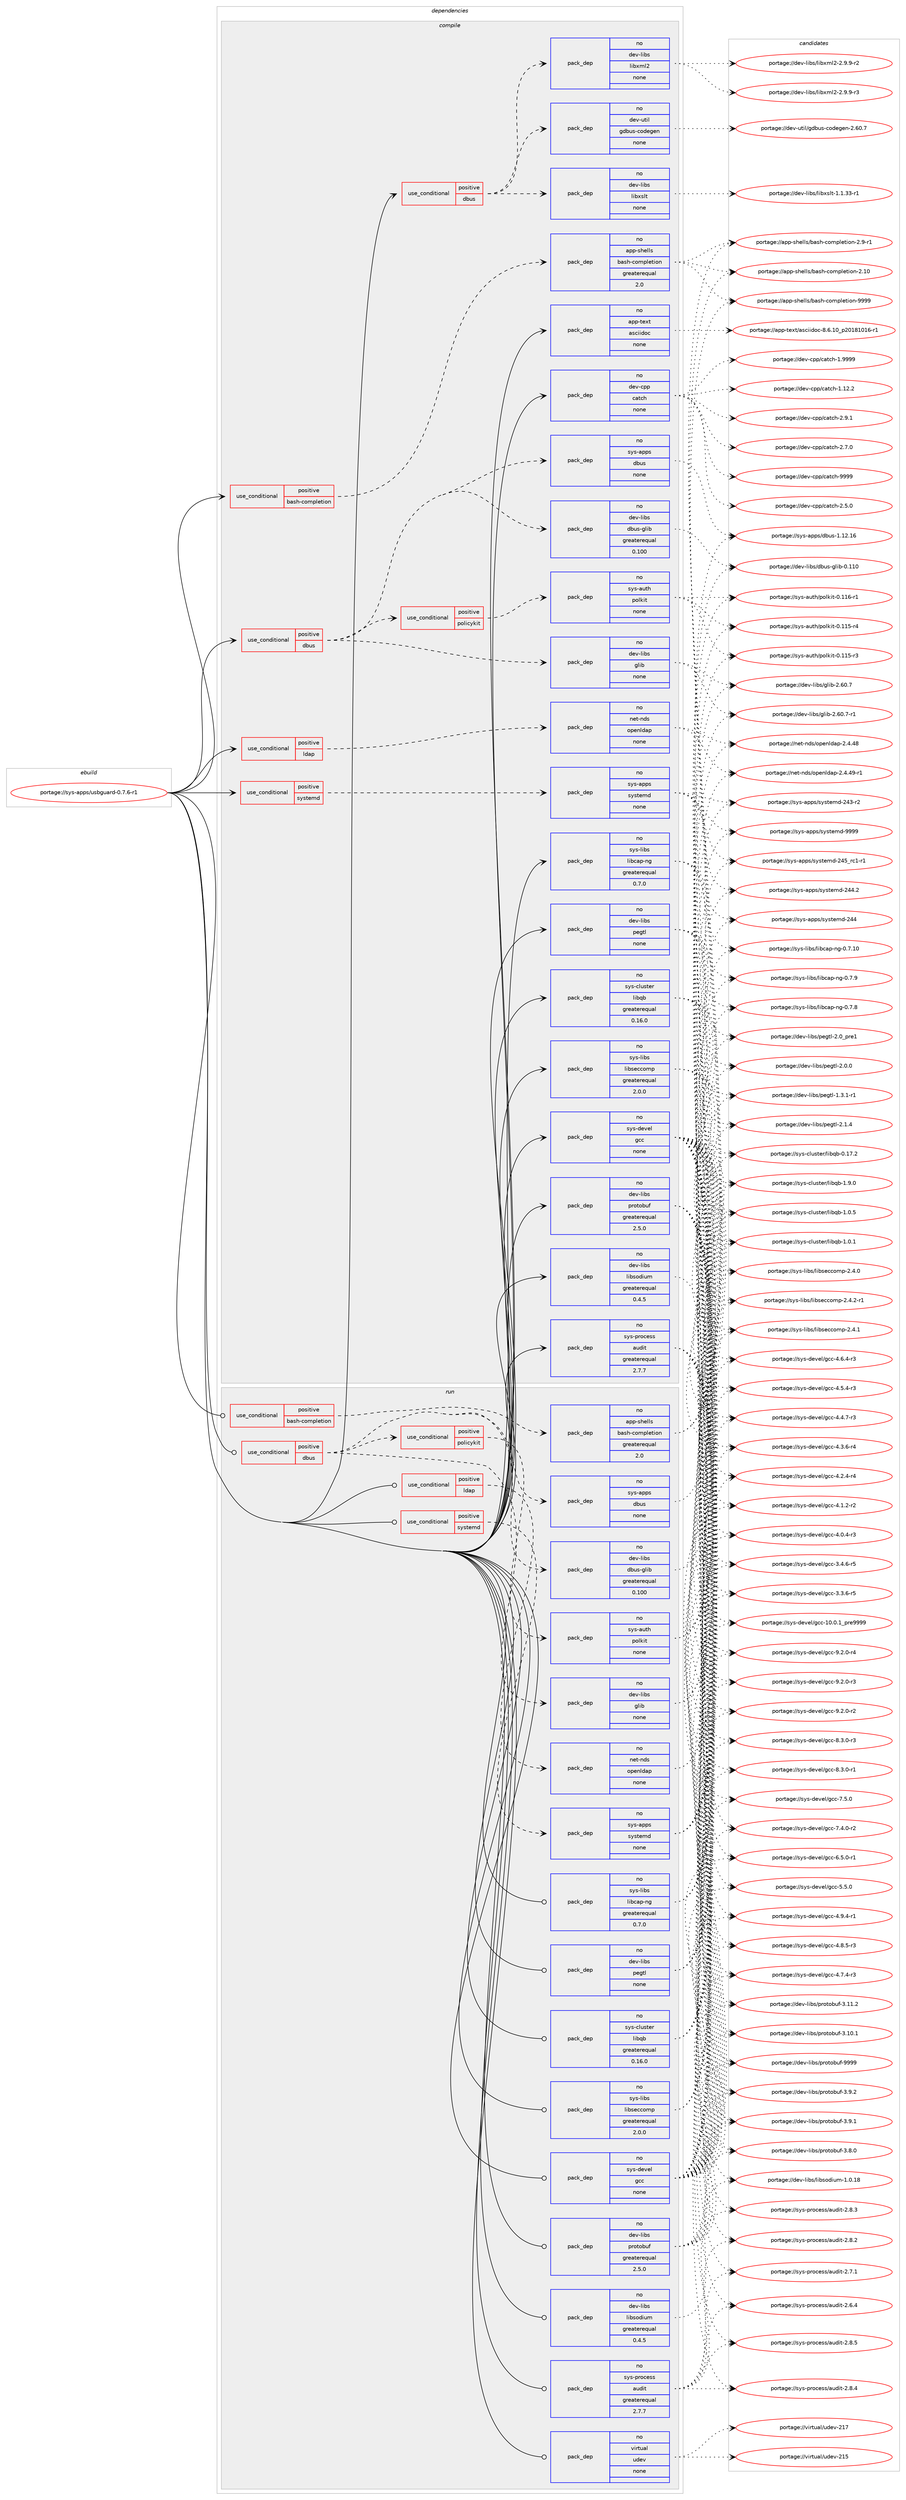 digraph prolog {

# *************
# Graph options
# *************

newrank=true;
concentrate=true;
compound=true;
graph [rankdir=LR,fontname=Helvetica,fontsize=10,ranksep=1.5];#, ranksep=2.5, nodesep=0.2];
edge  [arrowhead=vee];
node  [fontname=Helvetica,fontsize=10];

# **********
# The ebuild
# **********

subgraph cluster_leftcol {
color=gray;
rank=same;
label=<<i>ebuild</i>>;
id [label="portage://sys-apps/usbguard-0.7.6-r1", color=red, width=4, href="../sys-apps/usbguard-0.7.6-r1.svg"];
}

# ****************
# The dependencies
# ****************

subgraph cluster_midcol {
color=gray;
label=<<i>dependencies</i>>;
subgraph cluster_compile {
fillcolor="#eeeeee";
style=filled;
label=<<i>compile</i>>;
subgraph cond13036 {
dependency62553 [label=<<TABLE BORDER="0" CELLBORDER="1" CELLSPACING="0" CELLPADDING="4"><TR><TD ROWSPAN="3" CELLPADDING="10">use_conditional</TD></TR><TR><TD>positive</TD></TR><TR><TD>bash-completion</TD></TR></TABLE>>, shape=none, color=red];
subgraph pack48226 {
dependency62554 [label=<<TABLE BORDER="0" CELLBORDER="1" CELLSPACING="0" CELLPADDING="4" WIDTH="220"><TR><TD ROWSPAN="6" CELLPADDING="30">pack_dep</TD></TR><TR><TD WIDTH="110">no</TD></TR><TR><TD>app-shells</TD></TR><TR><TD>bash-completion</TD></TR><TR><TD>greaterequal</TD></TR><TR><TD>2.0</TD></TR></TABLE>>, shape=none, color=blue];
}
dependency62553:e -> dependency62554:w [weight=20,style="dashed",arrowhead="vee"];
}
id:e -> dependency62553:w [weight=20,style="solid",arrowhead="vee"];
subgraph cond13037 {
dependency62555 [label=<<TABLE BORDER="0" CELLBORDER="1" CELLSPACING="0" CELLPADDING="4"><TR><TD ROWSPAN="3" CELLPADDING="10">use_conditional</TD></TR><TR><TD>positive</TD></TR><TR><TD>dbus</TD></TR></TABLE>>, shape=none, color=red];
subgraph pack48227 {
dependency62556 [label=<<TABLE BORDER="0" CELLBORDER="1" CELLSPACING="0" CELLPADDING="4" WIDTH="220"><TR><TD ROWSPAN="6" CELLPADDING="30">pack_dep</TD></TR><TR><TD WIDTH="110">no</TD></TR><TR><TD>dev-libs</TD></TR><TR><TD>dbus-glib</TD></TR><TR><TD>greaterequal</TD></TR><TR><TD>0.100</TD></TR></TABLE>>, shape=none, color=blue];
}
dependency62555:e -> dependency62556:w [weight=20,style="dashed",arrowhead="vee"];
subgraph pack48228 {
dependency62557 [label=<<TABLE BORDER="0" CELLBORDER="1" CELLSPACING="0" CELLPADDING="4" WIDTH="220"><TR><TD ROWSPAN="6" CELLPADDING="30">pack_dep</TD></TR><TR><TD WIDTH="110">no</TD></TR><TR><TD>dev-libs</TD></TR><TR><TD>glib</TD></TR><TR><TD>none</TD></TR><TR><TD></TD></TR></TABLE>>, shape=none, color=blue];
}
dependency62555:e -> dependency62557:w [weight=20,style="dashed",arrowhead="vee"];
subgraph pack48229 {
dependency62558 [label=<<TABLE BORDER="0" CELLBORDER="1" CELLSPACING="0" CELLPADDING="4" WIDTH="220"><TR><TD ROWSPAN="6" CELLPADDING="30">pack_dep</TD></TR><TR><TD WIDTH="110">no</TD></TR><TR><TD>sys-apps</TD></TR><TR><TD>dbus</TD></TR><TR><TD>none</TD></TR><TR><TD></TD></TR></TABLE>>, shape=none, color=blue];
}
dependency62555:e -> dependency62558:w [weight=20,style="dashed",arrowhead="vee"];
subgraph cond13038 {
dependency62559 [label=<<TABLE BORDER="0" CELLBORDER="1" CELLSPACING="0" CELLPADDING="4"><TR><TD ROWSPAN="3" CELLPADDING="10">use_conditional</TD></TR><TR><TD>positive</TD></TR><TR><TD>policykit</TD></TR></TABLE>>, shape=none, color=red];
subgraph pack48230 {
dependency62560 [label=<<TABLE BORDER="0" CELLBORDER="1" CELLSPACING="0" CELLPADDING="4" WIDTH="220"><TR><TD ROWSPAN="6" CELLPADDING="30">pack_dep</TD></TR><TR><TD WIDTH="110">no</TD></TR><TR><TD>sys-auth</TD></TR><TR><TD>polkit</TD></TR><TR><TD>none</TD></TR><TR><TD></TD></TR></TABLE>>, shape=none, color=blue];
}
dependency62559:e -> dependency62560:w [weight=20,style="dashed",arrowhead="vee"];
}
dependency62555:e -> dependency62559:w [weight=20,style="dashed",arrowhead="vee"];
}
id:e -> dependency62555:w [weight=20,style="solid",arrowhead="vee"];
subgraph cond13039 {
dependency62561 [label=<<TABLE BORDER="0" CELLBORDER="1" CELLSPACING="0" CELLPADDING="4"><TR><TD ROWSPAN="3" CELLPADDING="10">use_conditional</TD></TR><TR><TD>positive</TD></TR><TR><TD>dbus</TD></TR></TABLE>>, shape=none, color=red];
subgraph pack48231 {
dependency62562 [label=<<TABLE BORDER="0" CELLBORDER="1" CELLSPACING="0" CELLPADDING="4" WIDTH="220"><TR><TD ROWSPAN="6" CELLPADDING="30">pack_dep</TD></TR><TR><TD WIDTH="110">no</TD></TR><TR><TD>dev-libs</TD></TR><TR><TD>libxml2</TD></TR><TR><TD>none</TD></TR><TR><TD></TD></TR></TABLE>>, shape=none, color=blue];
}
dependency62561:e -> dependency62562:w [weight=20,style="dashed",arrowhead="vee"];
subgraph pack48232 {
dependency62563 [label=<<TABLE BORDER="0" CELLBORDER="1" CELLSPACING="0" CELLPADDING="4" WIDTH="220"><TR><TD ROWSPAN="6" CELLPADDING="30">pack_dep</TD></TR><TR><TD WIDTH="110">no</TD></TR><TR><TD>dev-libs</TD></TR><TR><TD>libxslt</TD></TR><TR><TD>none</TD></TR><TR><TD></TD></TR></TABLE>>, shape=none, color=blue];
}
dependency62561:e -> dependency62563:w [weight=20,style="dashed",arrowhead="vee"];
subgraph pack48233 {
dependency62564 [label=<<TABLE BORDER="0" CELLBORDER="1" CELLSPACING="0" CELLPADDING="4" WIDTH="220"><TR><TD ROWSPAN="6" CELLPADDING="30">pack_dep</TD></TR><TR><TD WIDTH="110">no</TD></TR><TR><TD>dev-util</TD></TR><TR><TD>gdbus-codegen</TD></TR><TR><TD>none</TD></TR><TR><TD></TD></TR></TABLE>>, shape=none, color=blue];
}
dependency62561:e -> dependency62564:w [weight=20,style="dashed",arrowhead="vee"];
}
id:e -> dependency62561:w [weight=20,style="solid",arrowhead="vee"];
subgraph cond13040 {
dependency62565 [label=<<TABLE BORDER="0" CELLBORDER="1" CELLSPACING="0" CELLPADDING="4"><TR><TD ROWSPAN="3" CELLPADDING="10">use_conditional</TD></TR><TR><TD>positive</TD></TR><TR><TD>ldap</TD></TR></TABLE>>, shape=none, color=red];
subgraph pack48234 {
dependency62566 [label=<<TABLE BORDER="0" CELLBORDER="1" CELLSPACING="0" CELLPADDING="4" WIDTH="220"><TR><TD ROWSPAN="6" CELLPADDING="30">pack_dep</TD></TR><TR><TD WIDTH="110">no</TD></TR><TR><TD>net-nds</TD></TR><TR><TD>openldap</TD></TR><TR><TD>none</TD></TR><TR><TD></TD></TR></TABLE>>, shape=none, color=blue];
}
dependency62565:e -> dependency62566:w [weight=20,style="dashed",arrowhead="vee"];
}
id:e -> dependency62565:w [weight=20,style="solid",arrowhead="vee"];
subgraph cond13041 {
dependency62567 [label=<<TABLE BORDER="0" CELLBORDER="1" CELLSPACING="0" CELLPADDING="4"><TR><TD ROWSPAN="3" CELLPADDING="10">use_conditional</TD></TR><TR><TD>positive</TD></TR><TR><TD>systemd</TD></TR></TABLE>>, shape=none, color=red];
subgraph pack48235 {
dependency62568 [label=<<TABLE BORDER="0" CELLBORDER="1" CELLSPACING="0" CELLPADDING="4" WIDTH="220"><TR><TD ROWSPAN="6" CELLPADDING="30">pack_dep</TD></TR><TR><TD WIDTH="110">no</TD></TR><TR><TD>sys-apps</TD></TR><TR><TD>systemd</TD></TR><TR><TD>none</TD></TR><TR><TD></TD></TR></TABLE>>, shape=none, color=blue];
}
dependency62567:e -> dependency62568:w [weight=20,style="dashed",arrowhead="vee"];
}
id:e -> dependency62567:w [weight=20,style="solid",arrowhead="vee"];
subgraph pack48236 {
dependency62569 [label=<<TABLE BORDER="0" CELLBORDER="1" CELLSPACING="0" CELLPADDING="4" WIDTH="220"><TR><TD ROWSPAN="6" CELLPADDING="30">pack_dep</TD></TR><TR><TD WIDTH="110">no</TD></TR><TR><TD>app-text</TD></TR><TR><TD>asciidoc</TD></TR><TR><TD>none</TD></TR><TR><TD></TD></TR></TABLE>>, shape=none, color=blue];
}
id:e -> dependency62569:w [weight=20,style="solid",arrowhead="vee"];
subgraph pack48237 {
dependency62570 [label=<<TABLE BORDER="0" CELLBORDER="1" CELLSPACING="0" CELLPADDING="4" WIDTH="220"><TR><TD ROWSPAN="6" CELLPADDING="30">pack_dep</TD></TR><TR><TD WIDTH="110">no</TD></TR><TR><TD>dev-cpp</TD></TR><TR><TD>catch</TD></TR><TR><TD>none</TD></TR><TR><TD></TD></TR></TABLE>>, shape=none, color=blue];
}
id:e -> dependency62570:w [weight=20,style="solid",arrowhead="vee"];
subgraph pack48238 {
dependency62571 [label=<<TABLE BORDER="0" CELLBORDER="1" CELLSPACING="0" CELLPADDING="4" WIDTH="220"><TR><TD ROWSPAN="6" CELLPADDING="30">pack_dep</TD></TR><TR><TD WIDTH="110">no</TD></TR><TR><TD>dev-libs</TD></TR><TR><TD>libsodium</TD></TR><TR><TD>greaterequal</TD></TR><TR><TD>0.4.5</TD></TR></TABLE>>, shape=none, color=blue];
}
id:e -> dependency62571:w [weight=20,style="solid",arrowhead="vee"];
subgraph pack48239 {
dependency62572 [label=<<TABLE BORDER="0" CELLBORDER="1" CELLSPACING="0" CELLPADDING="4" WIDTH="220"><TR><TD ROWSPAN="6" CELLPADDING="30">pack_dep</TD></TR><TR><TD WIDTH="110">no</TD></TR><TR><TD>dev-libs</TD></TR><TR><TD>pegtl</TD></TR><TR><TD>none</TD></TR><TR><TD></TD></TR></TABLE>>, shape=none, color=blue];
}
id:e -> dependency62572:w [weight=20,style="solid",arrowhead="vee"];
subgraph pack48240 {
dependency62573 [label=<<TABLE BORDER="0" CELLBORDER="1" CELLSPACING="0" CELLPADDING="4" WIDTH="220"><TR><TD ROWSPAN="6" CELLPADDING="30">pack_dep</TD></TR><TR><TD WIDTH="110">no</TD></TR><TR><TD>dev-libs</TD></TR><TR><TD>protobuf</TD></TR><TR><TD>greaterequal</TD></TR><TR><TD>2.5.0</TD></TR></TABLE>>, shape=none, color=blue];
}
id:e -> dependency62573:w [weight=20,style="solid",arrowhead="vee"];
subgraph pack48241 {
dependency62574 [label=<<TABLE BORDER="0" CELLBORDER="1" CELLSPACING="0" CELLPADDING="4" WIDTH="220"><TR><TD ROWSPAN="6" CELLPADDING="30">pack_dep</TD></TR><TR><TD WIDTH="110">no</TD></TR><TR><TD>sys-cluster</TD></TR><TR><TD>libqb</TD></TR><TR><TD>greaterequal</TD></TR><TR><TD>0.16.0</TD></TR></TABLE>>, shape=none, color=blue];
}
id:e -> dependency62574:w [weight=20,style="solid",arrowhead="vee"];
subgraph pack48242 {
dependency62575 [label=<<TABLE BORDER="0" CELLBORDER="1" CELLSPACING="0" CELLPADDING="4" WIDTH="220"><TR><TD ROWSPAN="6" CELLPADDING="30">pack_dep</TD></TR><TR><TD WIDTH="110">no</TD></TR><TR><TD>sys-devel</TD></TR><TR><TD>gcc</TD></TR><TR><TD>none</TD></TR><TR><TD></TD></TR></TABLE>>, shape=none, color=blue];
}
id:e -> dependency62575:w [weight=20,style="solid",arrowhead="vee"];
subgraph pack48243 {
dependency62576 [label=<<TABLE BORDER="0" CELLBORDER="1" CELLSPACING="0" CELLPADDING="4" WIDTH="220"><TR><TD ROWSPAN="6" CELLPADDING="30">pack_dep</TD></TR><TR><TD WIDTH="110">no</TD></TR><TR><TD>sys-libs</TD></TR><TR><TD>libcap-ng</TD></TR><TR><TD>greaterequal</TD></TR><TR><TD>0.7.0</TD></TR></TABLE>>, shape=none, color=blue];
}
id:e -> dependency62576:w [weight=20,style="solid",arrowhead="vee"];
subgraph pack48244 {
dependency62577 [label=<<TABLE BORDER="0" CELLBORDER="1" CELLSPACING="0" CELLPADDING="4" WIDTH="220"><TR><TD ROWSPAN="6" CELLPADDING="30">pack_dep</TD></TR><TR><TD WIDTH="110">no</TD></TR><TR><TD>sys-libs</TD></TR><TR><TD>libseccomp</TD></TR><TR><TD>greaterequal</TD></TR><TR><TD>2.0.0</TD></TR></TABLE>>, shape=none, color=blue];
}
id:e -> dependency62577:w [weight=20,style="solid",arrowhead="vee"];
subgraph pack48245 {
dependency62578 [label=<<TABLE BORDER="0" CELLBORDER="1" CELLSPACING="0" CELLPADDING="4" WIDTH="220"><TR><TD ROWSPAN="6" CELLPADDING="30">pack_dep</TD></TR><TR><TD WIDTH="110">no</TD></TR><TR><TD>sys-process</TD></TR><TR><TD>audit</TD></TR><TR><TD>greaterequal</TD></TR><TR><TD>2.7.7</TD></TR></TABLE>>, shape=none, color=blue];
}
id:e -> dependency62578:w [weight=20,style="solid",arrowhead="vee"];
}
subgraph cluster_compileandrun {
fillcolor="#eeeeee";
style=filled;
label=<<i>compile and run</i>>;
}
subgraph cluster_run {
fillcolor="#eeeeee";
style=filled;
label=<<i>run</i>>;
subgraph cond13042 {
dependency62579 [label=<<TABLE BORDER="0" CELLBORDER="1" CELLSPACING="0" CELLPADDING="4"><TR><TD ROWSPAN="3" CELLPADDING="10">use_conditional</TD></TR><TR><TD>positive</TD></TR><TR><TD>bash-completion</TD></TR></TABLE>>, shape=none, color=red];
subgraph pack48246 {
dependency62580 [label=<<TABLE BORDER="0" CELLBORDER="1" CELLSPACING="0" CELLPADDING="4" WIDTH="220"><TR><TD ROWSPAN="6" CELLPADDING="30">pack_dep</TD></TR><TR><TD WIDTH="110">no</TD></TR><TR><TD>app-shells</TD></TR><TR><TD>bash-completion</TD></TR><TR><TD>greaterequal</TD></TR><TR><TD>2.0</TD></TR></TABLE>>, shape=none, color=blue];
}
dependency62579:e -> dependency62580:w [weight=20,style="dashed",arrowhead="vee"];
}
id:e -> dependency62579:w [weight=20,style="solid",arrowhead="odot"];
subgraph cond13043 {
dependency62581 [label=<<TABLE BORDER="0" CELLBORDER="1" CELLSPACING="0" CELLPADDING="4"><TR><TD ROWSPAN="3" CELLPADDING="10">use_conditional</TD></TR><TR><TD>positive</TD></TR><TR><TD>dbus</TD></TR></TABLE>>, shape=none, color=red];
subgraph pack48247 {
dependency62582 [label=<<TABLE BORDER="0" CELLBORDER="1" CELLSPACING="0" CELLPADDING="4" WIDTH="220"><TR><TD ROWSPAN="6" CELLPADDING="30">pack_dep</TD></TR><TR><TD WIDTH="110">no</TD></TR><TR><TD>dev-libs</TD></TR><TR><TD>dbus-glib</TD></TR><TR><TD>greaterequal</TD></TR><TR><TD>0.100</TD></TR></TABLE>>, shape=none, color=blue];
}
dependency62581:e -> dependency62582:w [weight=20,style="dashed",arrowhead="vee"];
subgraph pack48248 {
dependency62583 [label=<<TABLE BORDER="0" CELLBORDER="1" CELLSPACING="0" CELLPADDING="4" WIDTH="220"><TR><TD ROWSPAN="6" CELLPADDING="30">pack_dep</TD></TR><TR><TD WIDTH="110">no</TD></TR><TR><TD>dev-libs</TD></TR><TR><TD>glib</TD></TR><TR><TD>none</TD></TR><TR><TD></TD></TR></TABLE>>, shape=none, color=blue];
}
dependency62581:e -> dependency62583:w [weight=20,style="dashed",arrowhead="vee"];
subgraph pack48249 {
dependency62584 [label=<<TABLE BORDER="0" CELLBORDER="1" CELLSPACING="0" CELLPADDING="4" WIDTH="220"><TR><TD ROWSPAN="6" CELLPADDING="30">pack_dep</TD></TR><TR><TD WIDTH="110">no</TD></TR><TR><TD>sys-apps</TD></TR><TR><TD>dbus</TD></TR><TR><TD>none</TD></TR><TR><TD></TD></TR></TABLE>>, shape=none, color=blue];
}
dependency62581:e -> dependency62584:w [weight=20,style="dashed",arrowhead="vee"];
subgraph cond13044 {
dependency62585 [label=<<TABLE BORDER="0" CELLBORDER="1" CELLSPACING="0" CELLPADDING="4"><TR><TD ROWSPAN="3" CELLPADDING="10">use_conditional</TD></TR><TR><TD>positive</TD></TR><TR><TD>policykit</TD></TR></TABLE>>, shape=none, color=red];
subgraph pack48250 {
dependency62586 [label=<<TABLE BORDER="0" CELLBORDER="1" CELLSPACING="0" CELLPADDING="4" WIDTH="220"><TR><TD ROWSPAN="6" CELLPADDING="30">pack_dep</TD></TR><TR><TD WIDTH="110">no</TD></TR><TR><TD>sys-auth</TD></TR><TR><TD>polkit</TD></TR><TR><TD>none</TD></TR><TR><TD></TD></TR></TABLE>>, shape=none, color=blue];
}
dependency62585:e -> dependency62586:w [weight=20,style="dashed",arrowhead="vee"];
}
dependency62581:e -> dependency62585:w [weight=20,style="dashed",arrowhead="vee"];
}
id:e -> dependency62581:w [weight=20,style="solid",arrowhead="odot"];
subgraph cond13045 {
dependency62587 [label=<<TABLE BORDER="0" CELLBORDER="1" CELLSPACING="0" CELLPADDING="4"><TR><TD ROWSPAN="3" CELLPADDING="10">use_conditional</TD></TR><TR><TD>positive</TD></TR><TR><TD>ldap</TD></TR></TABLE>>, shape=none, color=red];
subgraph pack48251 {
dependency62588 [label=<<TABLE BORDER="0" CELLBORDER="1" CELLSPACING="0" CELLPADDING="4" WIDTH="220"><TR><TD ROWSPAN="6" CELLPADDING="30">pack_dep</TD></TR><TR><TD WIDTH="110">no</TD></TR><TR><TD>net-nds</TD></TR><TR><TD>openldap</TD></TR><TR><TD>none</TD></TR><TR><TD></TD></TR></TABLE>>, shape=none, color=blue];
}
dependency62587:e -> dependency62588:w [weight=20,style="dashed",arrowhead="vee"];
}
id:e -> dependency62587:w [weight=20,style="solid",arrowhead="odot"];
subgraph cond13046 {
dependency62589 [label=<<TABLE BORDER="0" CELLBORDER="1" CELLSPACING="0" CELLPADDING="4"><TR><TD ROWSPAN="3" CELLPADDING="10">use_conditional</TD></TR><TR><TD>positive</TD></TR><TR><TD>systemd</TD></TR></TABLE>>, shape=none, color=red];
subgraph pack48252 {
dependency62590 [label=<<TABLE BORDER="0" CELLBORDER="1" CELLSPACING="0" CELLPADDING="4" WIDTH="220"><TR><TD ROWSPAN="6" CELLPADDING="30">pack_dep</TD></TR><TR><TD WIDTH="110">no</TD></TR><TR><TD>sys-apps</TD></TR><TR><TD>systemd</TD></TR><TR><TD>none</TD></TR><TR><TD></TD></TR></TABLE>>, shape=none, color=blue];
}
dependency62589:e -> dependency62590:w [weight=20,style="dashed",arrowhead="vee"];
}
id:e -> dependency62589:w [weight=20,style="solid",arrowhead="odot"];
subgraph pack48253 {
dependency62591 [label=<<TABLE BORDER="0" CELLBORDER="1" CELLSPACING="0" CELLPADDING="4" WIDTH="220"><TR><TD ROWSPAN="6" CELLPADDING="30">pack_dep</TD></TR><TR><TD WIDTH="110">no</TD></TR><TR><TD>dev-libs</TD></TR><TR><TD>libsodium</TD></TR><TR><TD>greaterequal</TD></TR><TR><TD>0.4.5</TD></TR></TABLE>>, shape=none, color=blue];
}
id:e -> dependency62591:w [weight=20,style="solid",arrowhead="odot"];
subgraph pack48254 {
dependency62592 [label=<<TABLE BORDER="0" CELLBORDER="1" CELLSPACING="0" CELLPADDING="4" WIDTH="220"><TR><TD ROWSPAN="6" CELLPADDING="30">pack_dep</TD></TR><TR><TD WIDTH="110">no</TD></TR><TR><TD>dev-libs</TD></TR><TR><TD>pegtl</TD></TR><TR><TD>none</TD></TR><TR><TD></TD></TR></TABLE>>, shape=none, color=blue];
}
id:e -> dependency62592:w [weight=20,style="solid",arrowhead="odot"];
subgraph pack48255 {
dependency62593 [label=<<TABLE BORDER="0" CELLBORDER="1" CELLSPACING="0" CELLPADDING="4" WIDTH="220"><TR><TD ROWSPAN="6" CELLPADDING="30">pack_dep</TD></TR><TR><TD WIDTH="110">no</TD></TR><TR><TD>dev-libs</TD></TR><TR><TD>protobuf</TD></TR><TR><TD>greaterequal</TD></TR><TR><TD>2.5.0</TD></TR></TABLE>>, shape=none, color=blue];
}
id:e -> dependency62593:w [weight=20,style="solid",arrowhead="odot"];
subgraph pack48256 {
dependency62594 [label=<<TABLE BORDER="0" CELLBORDER="1" CELLSPACING="0" CELLPADDING="4" WIDTH="220"><TR><TD ROWSPAN="6" CELLPADDING="30">pack_dep</TD></TR><TR><TD WIDTH="110">no</TD></TR><TR><TD>sys-cluster</TD></TR><TR><TD>libqb</TD></TR><TR><TD>greaterequal</TD></TR><TR><TD>0.16.0</TD></TR></TABLE>>, shape=none, color=blue];
}
id:e -> dependency62594:w [weight=20,style="solid",arrowhead="odot"];
subgraph pack48257 {
dependency62595 [label=<<TABLE BORDER="0" CELLBORDER="1" CELLSPACING="0" CELLPADDING="4" WIDTH="220"><TR><TD ROWSPAN="6" CELLPADDING="30">pack_dep</TD></TR><TR><TD WIDTH="110">no</TD></TR><TR><TD>sys-devel</TD></TR><TR><TD>gcc</TD></TR><TR><TD>none</TD></TR><TR><TD></TD></TR></TABLE>>, shape=none, color=blue];
}
id:e -> dependency62595:w [weight=20,style="solid",arrowhead="odot"];
subgraph pack48258 {
dependency62596 [label=<<TABLE BORDER="0" CELLBORDER="1" CELLSPACING="0" CELLPADDING="4" WIDTH="220"><TR><TD ROWSPAN="6" CELLPADDING="30">pack_dep</TD></TR><TR><TD WIDTH="110">no</TD></TR><TR><TD>sys-libs</TD></TR><TR><TD>libcap-ng</TD></TR><TR><TD>greaterequal</TD></TR><TR><TD>0.7.0</TD></TR></TABLE>>, shape=none, color=blue];
}
id:e -> dependency62596:w [weight=20,style="solid",arrowhead="odot"];
subgraph pack48259 {
dependency62597 [label=<<TABLE BORDER="0" CELLBORDER="1" CELLSPACING="0" CELLPADDING="4" WIDTH="220"><TR><TD ROWSPAN="6" CELLPADDING="30">pack_dep</TD></TR><TR><TD WIDTH="110">no</TD></TR><TR><TD>sys-libs</TD></TR><TR><TD>libseccomp</TD></TR><TR><TD>greaterequal</TD></TR><TR><TD>2.0.0</TD></TR></TABLE>>, shape=none, color=blue];
}
id:e -> dependency62597:w [weight=20,style="solid",arrowhead="odot"];
subgraph pack48260 {
dependency62598 [label=<<TABLE BORDER="0" CELLBORDER="1" CELLSPACING="0" CELLPADDING="4" WIDTH="220"><TR><TD ROWSPAN="6" CELLPADDING="30">pack_dep</TD></TR><TR><TD WIDTH="110">no</TD></TR><TR><TD>sys-process</TD></TR><TR><TD>audit</TD></TR><TR><TD>greaterequal</TD></TR><TR><TD>2.7.7</TD></TR></TABLE>>, shape=none, color=blue];
}
id:e -> dependency62598:w [weight=20,style="solid",arrowhead="odot"];
subgraph pack48261 {
dependency62599 [label=<<TABLE BORDER="0" CELLBORDER="1" CELLSPACING="0" CELLPADDING="4" WIDTH="220"><TR><TD ROWSPAN="6" CELLPADDING="30">pack_dep</TD></TR><TR><TD WIDTH="110">no</TD></TR><TR><TD>virtual</TD></TR><TR><TD>udev</TD></TR><TR><TD>none</TD></TR><TR><TD></TD></TR></TABLE>>, shape=none, color=blue];
}
id:e -> dependency62599:w [weight=20,style="solid",arrowhead="odot"];
}
}

# **************
# The candidates
# **************

subgraph cluster_choices {
rank=same;
color=gray;
label=<<i>candidates</i>>;

subgraph choice48226 {
color=black;
nodesep=1;
choice971121124511510410110810811547989711510445991111091121081011161051111104557575757 [label="portage://app-shells/bash-completion-9999", color=red, width=4,href="../app-shells/bash-completion-9999.svg"];
choice97112112451151041011081081154798971151044599111109112108101116105111110455046574511449 [label="portage://app-shells/bash-completion-2.9-r1", color=red, width=4,href="../app-shells/bash-completion-2.9-r1.svg"];
choice971121124511510410110810811547989711510445991111091121081011161051111104550464948 [label="portage://app-shells/bash-completion-2.10", color=red, width=4,href="../app-shells/bash-completion-2.10.svg"];
dependency62554:e -> choice971121124511510410110810811547989711510445991111091121081011161051111104557575757:w [style=dotted,weight="100"];
dependency62554:e -> choice97112112451151041011081081154798971151044599111109112108101116105111110455046574511449:w [style=dotted,weight="100"];
dependency62554:e -> choice971121124511510410110810811547989711510445991111091121081011161051111104550464948:w [style=dotted,weight="100"];
}
subgraph choice48227 {
color=black;
nodesep=1;
choice100101118451081059811547100981171154510310810598454846494948 [label="portage://dev-libs/dbus-glib-0.110", color=red, width=4,href="../dev-libs/dbus-glib-0.110.svg"];
dependency62556:e -> choice100101118451081059811547100981171154510310810598454846494948:w [style=dotted,weight="100"];
}
subgraph choice48228 {
color=black;
nodesep=1;
choice10010111845108105981154710310810598455046544846554511449 [label="portage://dev-libs/glib-2.60.7-r1", color=red, width=4,href="../dev-libs/glib-2.60.7-r1.svg"];
choice1001011184510810598115471031081059845504654484655 [label="portage://dev-libs/glib-2.60.7", color=red, width=4,href="../dev-libs/glib-2.60.7.svg"];
dependency62557:e -> choice10010111845108105981154710310810598455046544846554511449:w [style=dotted,weight="100"];
dependency62557:e -> choice1001011184510810598115471031081059845504654484655:w [style=dotted,weight="100"];
}
subgraph choice48229 {
color=black;
nodesep=1;
choice115121115459711211211547100981171154549464950464954 [label="portage://sys-apps/dbus-1.12.16", color=red, width=4,href="../sys-apps/dbus-1.12.16.svg"];
dependency62558:e -> choice115121115459711211211547100981171154549464950464954:w [style=dotted,weight="100"];
}
subgraph choice48230 {
color=black;
nodesep=1;
choice1151211154597117116104471121111081071051164548464949544511449 [label="portage://sys-auth/polkit-0.116-r1", color=red, width=4,href="../sys-auth/polkit-0.116-r1.svg"];
choice1151211154597117116104471121111081071051164548464949534511452 [label="portage://sys-auth/polkit-0.115-r4", color=red, width=4,href="../sys-auth/polkit-0.115-r4.svg"];
choice1151211154597117116104471121111081071051164548464949534511451 [label="portage://sys-auth/polkit-0.115-r3", color=red, width=4,href="../sys-auth/polkit-0.115-r3.svg"];
dependency62560:e -> choice1151211154597117116104471121111081071051164548464949544511449:w [style=dotted,weight="100"];
dependency62560:e -> choice1151211154597117116104471121111081071051164548464949534511452:w [style=dotted,weight="100"];
dependency62560:e -> choice1151211154597117116104471121111081071051164548464949534511451:w [style=dotted,weight="100"];
}
subgraph choice48231 {
color=black;
nodesep=1;
choice10010111845108105981154710810598120109108504550465746574511451 [label="portage://dev-libs/libxml2-2.9.9-r3", color=red, width=4,href="../dev-libs/libxml2-2.9.9-r3.svg"];
choice10010111845108105981154710810598120109108504550465746574511450 [label="portage://dev-libs/libxml2-2.9.9-r2", color=red, width=4,href="../dev-libs/libxml2-2.9.9-r2.svg"];
dependency62562:e -> choice10010111845108105981154710810598120109108504550465746574511451:w [style=dotted,weight="100"];
dependency62562:e -> choice10010111845108105981154710810598120109108504550465746574511450:w [style=dotted,weight="100"];
}
subgraph choice48232 {
color=black;
nodesep=1;
choice10010111845108105981154710810598120115108116454946494651514511449 [label="portage://dev-libs/libxslt-1.1.33-r1", color=red, width=4,href="../dev-libs/libxslt-1.1.33-r1.svg"];
dependency62563:e -> choice10010111845108105981154710810598120115108116454946494651514511449:w [style=dotted,weight="100"];
}
subgraph choice48233 {
color=black;
nodesep=1;
choice100101118451171161051084710310098117115459911110010110310111045504654484655 [label="portage://dev-util/gdbus-codegen-2.60.7", color=red, width=4,href="../dev-util/gdbus-codegen-2.60.7.svg"];
dependency62564:e -> choice100101118451171161051084710310098117115459911110010110310111045504654484655:w [style=dotted,weight="100"];
}
subgraph choice48234 {
color=black;
nodesep=1;
choice110101116451101001154711111210111010810097112455046524652574511449 [label="portage://net-nds/openldap-2.4.49-r1", color=red, width=4,href="../net-nds/openldap-2.4.49-r1.svg"];
choice11010111645110100115471111121011101081009711245504652465256 [label="portage://net-nds/openldap-2.4.48", color=red, width=4,href="../net-nds/openldap-2.4.48.svg"];
dependency62566:e -> choice110101116451101001154711111210111010810097112455046524652574511449:w [style=dotted,weight="100"];
dependency62566:e -> choice11010111645110100115471111121011101081009711245504652465256:w [style=dotted,weight="100"];
}
subgraph choice48235 {
color=black;
nodesep=1;
choice1151211154597112112115471151211151161011091004557575757 [label="portage://sys-apps/systemd-9999", color=red, width=4,href="../sys-apps/systemd-9999.svg"];
choice115121115459711211211547115121115116101109100455052539511499494511449 [label="portage://sys-apps/systemd-245_rc1-r1", color=red, width=4,href="../sys-apps/systemd-245_rc1-r1.svg"];
choice115121115459711211211547115121115116101109100455052524650 [label="portage://sys-apps/systemd-244.2", color=red, width=4,href="../sys-apps/systemd-244.2.svg"];
choice11512111545971121121154711512111511610110910045505252 [label="portage://sys-apps/systemd-244", color=red, width=4,href="../sys-apps/systemd-244.svg"];
choice115121115459711211211547115121115116101109100455052514511450 [label="portage://sys-apps/systemd-243-r2", color=red, width=4,href="../sys-apps/systemd-243-r2.svg"];
dependency62568:e -> choice1151211154597112112115471151211151161011091004557575757:w [style=dotted,weight="100"];
dependency62568:e -> choice115121115459711211211547115121115116101109100455052539511499494511449:w [style=dotted,weight="100"];
dependency62568:e -> choice115121115459711211211547115121115116101109100455052524650:w [style=dotted,weight="100"];
dependency62568:e -> choice11512111545971121121154711512111511610110910045505252:w [style=dotted,weight="100"];
dependency62568:e -> choice115121115459711211211547115121115116101109100455052514511450:w [style=dotted,weight="100"];
}
subgraph choice48236 {
color=black;
nodesep=1;
choice971121124511610112011647971159910510510011199455646544649489511250484956494849544511449 [label="portage://app-text/asciidoc-8.6.10_p20181016-r1", color=red, width=4,href="../app-text/asciidoc-8.6.10_p20181016-r1.svg"];
dependency62569:e -> choice971121124511610112011647971159910510510011199455646544649489511250484956494849544511449:w [style=dotted,weight="100"];
}
subgraph choice48237 {
color=black;
nodesep=1;
choice1001011184599112112479997116991044557575757 [label="portage://dev-cpp/catch-9999", color=red, width=4,href="../dev-cpp/catch-9999.svg"];
choice100101118459911211247999711699104455046574649 [label="portage://dev-cpp/catch-2.9.1", color=red, width=4,href="../dev-cpp/catch-2.9.1.svg"];
choice100101118459911211247999711699104455046554648 [label="portage://dev-cpp/catch-2.7.0", color=red, width=4,href="../dev-cpp/catch-2.7.0.svg"];
choice100101118459911211247999711699104455046534648 [label="portage://dev-cpp/catch-2.5.0", color=red, width=4,href="../dev-cpp/catch-2.5.0.svg"];
choice10010111845991121124799971169910445494657575757 [label="portage://dev-cpp/catch-1.9999", color=red, width=4,href="../dev-cpp/catch-1.9999.svg"];
choice10010111845991121124799971169910445494649504650 [label="portage://dev-cpp/catch-1.12.2", color=red, width=4,href="../dev-cpp/catch-1.12.2.svg"];
dependency62570:e -> choice1001011184599112112479997116991044557575757:w [style=dotted,weight="100"];
dependency62570:e -> choice100101118459911211247999711699104455046574649:w [style=dotted,weight="100"];
dependency62570:e -> choice100101118459911211247999711699104455046554648:w [style=dotted,weight="100"];
dependency62570:e -> choice100101118459911211247999711699104455046534648:w [style=dotted,weight="100"];
dependency62570:e -> choice10010111845991121124799971169910445494657575757:w [style=dotted,weight="100"];
dependency62570:e -> choice10010111845991121124799971169910445494649504650:w [style=dotted,weight="100"];
}
subgraph choice48238 {
color=black;
nodesep=1;
choice1001011184510810598115471081059811511110010511710945494648464956 [label="portage://dev-libs/libsodium-1.0.18", color=red, width=4,href="../dev-libs/libsodium-1.0.18.svg"];
dependency62571:e -> choice1001011184510810598115471081059811511110010511710945494648464956:w [style=dotted,weight="100"];
}
subgraph choice48239 {
color=black;
nodesep=1;
choice100101118451081059811547112101103116108455046494652 [label="portage://dev-libs/pegtl-2.1.4", color=red, width=4,href="../dev-libs/pegtl-2.1.4.svg"];
choice100101118451081059811547112101103116108455046489511211410149 [label="portage://dev-libs/pegtl-2.0_pre1", color=red, width=4,href="../dev-libs/pegtl-2.0_pre1.svg"];
choice100101118451081059811547112101103116108455046484648 [label="portage://dev-libs/pegtl-2.0.0", color=red, width=4,href="../dev-libs/pegtl-2.0.0.svg"];
choice1001011184510810598115471121011031161084549465146494511449 [label="portage://dev-libs/pegtl-1.3.1-r1", color=red, width=4,href="../dev-libs/pegtl-1.3.1-r1.svg"];
dependency62572:e -> choice100101118451081059811547112101103116108455046494652:w [style=dotted,weight="100"];
dependency62572:e -> choice100101118451081059811547112101103116108455046489511211410149:w [style=dotted,weight="100"];
dependency62572:e -> choice100101118451081059811547112101103116108455046484648:w [style=dotted,weight="100"];
dependency62572:e -> choice1001011184510810598115471121011031161084549465146494511449:w [style=dotted,weight="100"];
}
subgraph choice48240 {
color=black;
nodesep=1;
choice100101118451081059811547112114111116111981171024557575757 [label="portage://dev-libs/protobuf-9999", color=red, width=4,href="../dev-libs/protobuf-9999.svg"];
choice10010111845108105981154711211411111611198117102455146574650 [label="portage://dev-libs/protobuf-3.9.2", color=red, width=4,href="../dev-libs/protobuf-3.9.2.svg"];
choice10010111845108105981154711211411111611198117102455146574649 [label="portage://dev-libs/protobuf-3.9.1", color=red, width=4,href="../dev-libs/protobuf-3.9.1.svg"];
choice10010111845108105981154711211411111611198117102455146564648 [label="portage://dev-libs/protobuf-3.8.0", color=red, width=4,href="../dev-libs/protobuf-3.8.0.svg"];
choice1001011184510810598115471121141111161119811710245514649494650 [label="portage://dev-libs/protobuf-3.11.2", color=red, width=4,href="../dev-libs/protobuf-3.11.2.svg"];
choice1001011184510810598115471121141111161119811710245514649484649 [label="portage://dev-libs/protobuf-3.10.1", color=red, width=4,href="../dev-libs/protobuf-3.10.1.svg"];
dependency62573:e -> choice100101118451081059811547112114111116111981171024557575757:w [style=dotted,weight="100"];
dependency62573:e -> choice10010111845108105981154711211411111611198117102455146574650:w [style=dotted,weight="100"];
dependency62573:e -> choice10010111845108105981154711211411111611198117102455146574649:w [style=dotted,weight="100"];
dependency62573:e -> choice10010111845108105981154711211411111611198117102455146564648:w [style=dotted,weight="100"];
dependency62573:e -> choice1001011184510810598115471121141111161119811710245514649494650:w [style=dotted,weight="100"];
dependency62573:e -> choice1001011184510810598115471121141111161119811710245514649484649:w [style=dotted,weight="100"];
}
subgraph choice48241 {
color=black;
nodesep=1;
choice1151211154599108117115116101114471081059811398454946574648 [label="portage://sys-cluster/libqb-1.9.0", color=red, width=4,href="../sys-cluster/libqb-1.9.0.svg"];
choice1151211154599108117115116101114471081059811398454946484653 [label="portage://sys-cluster/libqb-1.0.5", color=red, width=4,href="../sys-cluster/libqb-1.0.5.svg"];
choice1151211154599108117115116101114471081059811398454946484649 [label="portage://sys-cluster/libqb-1.0.1", color=red, width=4,href="../sys-cluster/libqb-1.0.1.svg"];
choice115121115459910811711511610111447108105981139845484649554650 [label="portage://sys-cluster/libqb-0.17.2", color=red, width=4,href="../sys-cluster/libqb-0.17.2.svg"];
dependency62574:e -> choice1151211154599108117115116101114471081059811398454946574648:w [style=dotted,weight="100"];
dependency62574:e -> choice1151211154599108117115116101114471081059811398454946484653:w [style=dotted,weight="100"];
dependency62574:e -> choice1151211154599108117115116101114471081059811398454946484649:w [style=dotted,weight="100"];
dependency62574:e -> choice115121115459910811711511610111447108105981139845484649554650:w [style=dotted,weight="100"];
}
subgraph choice48242 {
color=black;
nodesep=1;
choice115121115451001011181011084710399994557465046484511452 [label="portage://sys-devel/gcc-9.2.0-r4", color=red, width=4,href="../sys-devel/gcc-9.2.0-r4.svg"];
choice115121115451001011181011084710399994557465046484511451 [label="portage://sys-devel/gcc-9.2.0-r3", color=red, width=4,href="../sys-devel/gcc-9.2.0-r3.svg"];
choice115121115451001011181011084710399994557465046484511450 [label="portage://sys-devel/gcc-9.2.0-r2", color=red, width=4,href="../sys-devel/gcc-9.2.0-r2.svg"];
choice115121115451001011181011084710399994556465146484511451 [label="portage://sys-devel/gcc-8.3.0-r3", color=red, width=4,href="../sys-devel/gcc-8.3.0-r3.svg"];
choice115121115451001011181011084710399994556465146484511449 [label="portage://sys-devel/gcc-8.3.0-r1", color=red, width=4,href="../sys-devel/gcc-8.3.0-r1.svg"];
choice11512111545100101118101108471039999455546534648 [label="portage://sys-devel/gcc-7.5.0", color=red, width=4,href="../sys-devel/gcc-7.5.0.svg"];
choice115121115451001011181011084710399994555465246484511450 [label="portage://sys-devel/gcc-7.4.0-r2", color=red, width=4,href="../sys-devel/gcc-7.4.0-r2.svg"];
choice115121115451001011181011084710399994554465346484511449 [label="portage://sys-devel/gcc-6.5.0-r1", color=red, width=4,href="../sys-devel/gcc-6.5.0-r1.svg"];
choice11512111545100101118101108471039999455346534648 [label="portage://sys-devel/gcc-5.5.0", color=red, width=4,href="../sys-devel/gcc-5.5.0.svg"];
choice115121115451001011181011084710399994552465746524511449 [label="portage://sys-devel/gcc-4.9.4-r1", color=red, width=4,href="../sys-devel/gcc-4.9.4-r1.svg"];
choice115121115451001011181011084710399994552465646534511451 [label="portage://sys-devel/gcc-4.8.5-r3", color=red, width=4,href="../sys-devel/gcc-4.8.5-r3.svg"];
choice115121115451001011181011084710399994552465546524511451 [label="portage://sys-devel/gcc-4.7.4-r3", color=red, width=4,href="../sys-devel/gcc-4.7.4-r3.svg"];
choice115121115451001011181011084710399994552465446524511451 [label="portage://sys-devel/gcc-4.6.4-r3", color=red, width=4,href="../sys-devel/gcc-4.6.4-r3.svg"];
choice115121115451001011181011084710399994552465346524511451 [label="portage://sys-devel/gcc-4.5.4-r3", color=red, width=4,href="../sys-devel/gcc-4.5.4-r3.svg"];
choice115121115451001011181011084710399994552465246554511451 [label="portage://sys-devel/gcc-4.4.7-r3", color=red, width=4,href="../sys-devel/gcc-4.4.7-r3.svg"];
choice115121115451001011181011084710399994552465146544511452 [label="portage://sys-devel/gcc-4.3.6-r4", color=red, width=4,href="../sys-devel/gcc-4.3.6-r4.svg"];
choice115121115451001011181011084710399994552465046524511452 [label="portage://sys-devel/gcc-4.2.4-r4", color=red, width=4,href="../sys-devel/gcc-4.2.4-r4.svg"];
choice115121115451001011181011084710399994552464946504511450 [label="portage://sys-devel/gcc-4.1.2-r2", color=red, width=4,href="../sys-devel/gcc-4.1.2-r2.svg"];
choice115121115451001011181011084710399994552464846524511451 [label="portage://sys-devel/gcc-4.0.4-r3", color=red, width=4,href="../sys-devel/gcc-4.0.4-r3.svg"];
choice115121115451001011181011084710399994551465246544511453 [label="portage://sys-devel/gcc-3.4.6-r5", color=red, width=4,href="../sys-devel/gcc-3.4.6-r5.svg"];
choice115121115451001011181011084710399994551465146544511453 [label="portage://sys-devel/gcc-3.3.6-r5", color=red, width=4,href="../sys-devel/gcc-3.3.6-r5.svg"];
choice11512111545100101118101108471039999454948464846499511211410157575757 [label="portage://sys-devel/gcc-10.0.1_pre9999", color=red, width=4,href="../sys-devel/gcc-10.0.1_pre9999.svg"];
dependency62575:e -> choice115121115451001011181011084710399994557465046484511452:w [style=dotted,weight="100"];
dependency62575:e -> choice115121115451001011181011084710399994557465046484511451:w [style=dotted,weight="100"];
dependency62575:e -> choice115121115451001011181011084710399994557465046484511450:w [style=dotted,weight="100"];
dependency62575:e -> choice115121115451001011181011084710399994556465146484511451:w [style=dotted,weight="100"];
dependency62575:e -> choice115121115451001011181011084710399994556465146484511449:w [style=dotted,weight="100"];
dependency62575:e -> choice11512111545100101118101108471039999455546534648:w [style=dotted,weight="100"];
dependency62575:e -> choice115121115451001011181011084710399994555465246484511450:w [style=dotted,weight="100"];
dependency62575:e -> choice115121115451001011181011084710399994554465346484511449:w [style=dotted,weight="100"];
dependency62575:e -> choice11512111545100101118101108471039999455346534648:w [style=dotted,weight="100"];
dependency62575:e -> choice115121115451001011181011084710399994552465746524511449:w [style=dotted,weight="100"];
dependency62575:e -> choice115121115451001011181011084710399994552465646534511451:w [style=dotted,weight="100"];
dependency62575:e -> choice115121115451001011181011084710399994552465546524511451:w [style=dotted,weight="100"];
dependency62575:e -> choice115121115451001011181011084710399994552465446524511451:w [style=dotted,weight="100"];
dependency62575:e -> choice115121115451001011181011084710399994552465346524511451:w [style=dotted,weight="100"];
dependency62575:e -> choice115121115451001011181011084710399994552465246554511451:w [style=dotted,weight="100"];
dependency62575:e -> choice115121115451001011181011084710399994552465146544511452:w [style=dotted,weight="100"];
dependency62575:e -> choice115121115451001011181011084710399994552465046524511452:w [style=dotted,weight="100"];
dependency62575:e -> choice115121115451001011181011084710399994552464946504511450:w [style=dotted,weight="100"];
dependency62575:e -> choice115121115451001011181011084710399994552464846524511451:w [style=dotted,weight="100"];
dependency62575:e -> choice115121115451001011181011084710399994551465246544511453:w [style=dotted,weight="100"];
dependency62575:e -> choice115121115451001011181011084710399994551465146544511453:w [style=dotted,weight="100"];
dependency62575:e -> choice11512111545100101118101108471039999454948464846499511211410157575757:w [style=dotted,weight="100"];
}
subgraph choice48243 {
color=black;
nodesep=1;
choice11512111545108105981154710810598999711245110103454846554657 [label="portage://sys-libs/libcap-ng-0.7.9", color=red, width=4,href="../sys-libs/libcap-ng-0.7.9.svg"];
choice11512111545108105981154710810598999711245110103454846554656 [label="portage://sys-libs/libcap-ng-0.7.8", color=red, width=4,href="../sys-libs/libcap-ng-0.7.8.svg"];
choice1151211154510810598115471081059899971124511010345484655464948 [label="portage://sys-libs/libcap-ng-0.7.10", color=red, width=4,href="../sys-libs/libcap-ng-0.7.10.svg"];
dependency62576:e -> choice11512111545108105981154710810598999711245110103454846554657:w [style=dotted,weight="100"];
dependency62576:e -> choice11512111545108105981154710810598999711245110103454846554656:w [style=dotted,weight="100"];
dependency62576:e -> choice1151211154510810598115471081059899971124511010345484655464948:w [style=dotted,weight="100"];
}
subgraph choice48244 {
color=black;
nodesep=1;
choice1151211154510810598115471081059811510199991111091124550465246504511449 [label="portage://sys-libs/libseccomp-2.4.2-r1", color=red, width=4,href="../sys-libs/libseccomp-2.4.2-r1.svg"];
choice115121115451081059811547108105981151019999111109112455046524649 [label="portage://sys-libs/libseccomp-2.4.1", color=red, width=4,href="../sys-libs/libseccomp-2.4.1.svg"];
choice115121115451081059811547108105981151019999111109112455046524648 [label="portage://sys-libs/libseccomp-2.4.0", color=red, width=4,href="../sys-libs/libseccomp-2.4.0.svg"];
dependency62577:e -> choice1151211154510810598115471081059811510199991111091124550465246504511449:w [style=dotted,weight="100"];
dependency62577:e -> choice115121115451081059811547108105981151019999111109112455046524649:w [style=dotted,weight="100"];
dependency62577:e -> choice115121115451081059811547108105981151019999111109112455046524648:w [style=dotted,weight="100"];
}
subgraph choice48245 {
color=black;
nodesep=1;
choice11512111545112114111991011151154797117100105116455046564653 [label="portage://sys-process/audit-2.8.5", color=red, width=4,href="../sys-process/audit-2.8.5.svg"];
choice11512111545112114111991011151154797117100105116455046564652 [label="portage://sys-process/audit-2.8.4", color=red, width=4,href="../sys-process/audit-2.8.4.svg"];
choice11512111545112114111991011151154797117100105116455046564651 [label="portage://sys-process/audit-2.8.3", color=red, width=4,href="../sys-process/audit-2.8.3.svg"];
choice11512111545112114111991011151154797117100105116455046564650 [label="portage://sys-process/audit-2.8.2", color=red, width=4,href="../sys-process/audit-2.8.2.svg"];
choice11512111545112114111991011151154797117100105116455046554649 [label="portage://sys-process/audit-2.7.1", color=red, width=4,href="../sys-process/audit-2.7.1.svg"];
choice11512111545112114111991011151154797117100105116455046544652 [label="portage://sys-process/audit-2.6.4", color=red, width=4,href="../sys-process/audit-2.6.4.svg"];
dependency62578:e -> choice11512111545112114111991011151154797117100105116455046564653:w [style=dotted,weight="100"];
dependency62578:e -> choice11512111545112114111991011151154797117100105116455046564652:w [style=dotted,weight="100"];
dependency62578:e -> choice11512111545112114111991011151154797117100105116455046564651:w [style=dotted,weight="100"];
dependency62578:e -> choice11512111545112114111991011151154797117100105116455046564650:w [style=dotted,weight="100"];
dependency62578:e -> choice11512111545112114111991011151154797117100105116455046554649:w [style=dotted,weight="100"];
dependency62578:e -> choice11512111545112114111991011151154797117100105116455046544652:w [style=dotted,weight="100"];
}
subgraph choice48246 {
color=black;
nodesep=1;
choice971121124511510410110810811547989711510445991111091121081011161051111104557575757 [label="portage://app-shells/bash-completion-9999", color=red, width=4,href="../app-shells/bash-completion-9999.svg"];
choice97112112451151041011081081154798971151044599111109112108101116105111110455046574511449 [label="portage://app-shells/bash-completion-2.9-r1", color=red, width=4,href="../app-shells/bash-completion-2.9-r1.svg"];
choice971121124511510410110810811547989711510445991111091121081011161051111104550464948 [label="portage://app-shells/bash-completion-2.10", color=red, width=4,href="../app-shells/bash-completion-2.10.svg"];
dependency62580:e -> choice971121124511510410110810811547989711510445991111091121081011161051111104557575757:w [style=dotted,weight="100"];
dependency62580:e -> choice97112112451151041011081081154798971151044599111109112108101116105111110455046574511449:w [style=dotted,weight="100"];
dependency62580:e -> choice971121124511510410110810811547989711510445991111091121081011161051111104550464948:w [style=dotted,weight="100"];
}
subgraph choice48247 {
color=black;
nodesep=1;
choice100101118451081059811547100981171154510310810598454846494948 [label="portage://dev-libs/dbus-glib-0.110", color=red, width=4,href="../dev-libs/dbus-glib-0.110.svg"];
dependency62582:e -> choice100101118451081059811547100981171154510310810598454846494948:w [style=dotted,weight="100"];
}
subgraph choice48248 {
color=black;
nodesep=1;
choice10010111845108105981154710310810598455046544846554511449 [label="portage://dev-libs/glib-2.60.7-r1", color=red, width=4,href="../dev-libs/glib-2.60.7-r1.svg"];
choice1001011184510810598115471031081059845504654484655 [label="portage://dev-libs/glib-2.60.7", color=red, width=4,href="../dev-libs/glib-2.60.7.svg"];
dependency62583:e -> choice10010111845108105981154710310810598455046544846554511449:w [style=dotted,weight="100"];
dependency62583:e -> choice1001011184510810598115471031081059845504654484655:w [style=dotted,weight="100"];
}
subgraph choice48249 {
color=black;
nodesep=1;
choice115121115459711211211547100981171154549464950464954 [label="portage://sys-apps/dbus-1.12.16", color=red, width=4,href="../sys-apps/dbus-1.12.16.svg"];
dependency62584:e -> choice115121115459711211211547100981171154549464950464954:w [style=dotted,weight="100"];
}
subgraph choice48250 {
color=black;
nodesep=1;
choice1151211154597117116104471121111081071051164548464949544511449 [label="portage://sys-auth/polkit-0.116-r1", color=red, width=4,href="../sys-auth/polkit-0.116-r1.svg"];
choice1151211154597117116104471121111081071051164548464949534511452 [label="portage://sys-auth/polkit-0.115-r4", color=red, width=4,href="../sys-auth/polkit-0.115-r4.svg"];
choice1151211154597117116104471121111081071051164548464949534511451 [label="portage://sys-auth/polkit-0.115-r3", color=red, width=4,href="../sys-auth/polkit-0.115-r3.svg"];
dependency62586:e -> choice1151211154597117116104471121111081071051164548464949544511449:w [style=dotted,weight="100"];
dependency62586:e -> choice1151211154597117116104471121111081071051164548464949534511452:w [style=dotted,weight="100"];
dependency62586:e -> choice1151211154597117116104471121111081071051164548464949534511451:w [style=dotted,weight="100"];
}
subgraph choice48251 {
color=black;
nodesep=1;
choice110101116451101001154711111210111010810097112455046524652574511449 [label="portage://net-nds/openldap-2.4.49-r1", color=red, width=4,href="../net-nds/openldap-2.4.49-r1.svg"];
choice11010111645110100115471111121011101081009711245504652465256 [label="portage://net-nds/openldap-2.4.48", color=red, width=4,href="../net-nds/openldap-2.4.48.svg"];
dependency62588:e -> choice110101116451101001154711111210111010810097112455046524652574511449:w [style=dotted,weight="100"];
dependency62588:e -> choice11010111645110100115471111121011101081009711245504652465256:w [style=dotted,weight="100"];
}
subgraph choice48252 {
color=black;
nodesep=1;
choice1151211154597112112115471151211151161011091004557575757 [label="portage://sys-apps/systemd-9999", color=red, width=4,href="../sys-apps/systemd-9999.svg"];
choice115121115459711211211547115121115116101109100455052539511499494511449 [label="portage://sys-apps/systemd-245_rc1-r1", color=red, width=4,href="../sys-apps/systemd-245_rc1-r1.svg"];
choice115121115459711211211547115121115116101109100455052524650 [label="portage://sys-apps/systemd-244.2", color=red, width=4,href="../sys-apps/systemd-244.2.svg"];
choice11512111545971121121154711512111511610110910045505252 [label="portage://sys-apps/systemd-244", color=red, width=4,href="../sys-apps/systemd-244.svg"];
choice115121115459711211211547115121115116101109100455052514511450 [label="portage://sys-apps/systemd-243-r2", color=red, width=4,href="../sys-apps/systemd-243-r2.svg"];
dependency62590:e -> choice1151211154597112112115471151211151161011091004557575757:w [style=dotted,weight="100"];
dependency62590:e -> choice115121115459711211211547115121115116101109100455052539511499494511449:w [style=dotted,weight="100"];
dependency62590:e -> choice115121115459711211211547115121115116101109100455052524650:w [style=dotted,weight="100"];
dependency62590:e -> choice11512111545971121121154711512111511610110910045505252:w [style=dotted,weight="100"];
dependency62590:e -> choice115121115459711211211547115121115116101109100455052514511450:w [style=dotted,weight="100"];
}
subgraph choice48253 {
color=black;
nodesep=1;
choice1001011184510810598115471081059811511110010511710945494648464956 [label="portage://dev-libs/libsodium-1.0.18", color=red, width=4,href="../dev-libs/libsodium-1.0.18.svg"];
dependency62591:e -> choice1001011184510810598115471081059811511110010511710945494648464956:w [style=dotted,weight="100"];
}
subgraph choice48254 {
color=black;
nodesep=1;
choice100101118451081059811547112101103116108455046494652 [label="portage://dev-libs/pegtl-2.1.4", color=red, width=4,href="../dev-libs/pegtl-2.1.4.svg"];
choice100101118451081059811547112101103116108455046489511211410149 [label="portage://dev-libs/pegtl-2.0_pre1", color=red, width=4,href="../dev-libs/pegtl-2.0_pre1.svg"];
choice100101118451081059811547112101103116108455046484648 [label="portage://dev-libs/pegtl-2.0.0", color=red, width=4,href="../dev-libs/pegtl-2.0.0.svg"];
choice1001011184510810598115471121011031161084549465146494511449 [label="portage://dev-libs/pegtl-1.3.1-r1", color=red, width=4,href="../dev-libs/pegtl-1.3.1-r1.svg"];
dependency62592:e -> choice100101118451081059811547112101103116108455046494652:w [style=dotted,weight="100"];
dependency62592:e -> choice100101118451081059811547112101103116108455046489511211410149:w [style=dotted,weight="100"];
dependency62592:e -> choice100101118451081059811547112101103116108455046484648:w [style=dotted,weight="100"];
dependency62592:e -> choice1001011184510810598115471121011031161084549465146494511449:w [style=dotted,weight="100"];
}
subgraph choice48255 {
color=black;
nodesep=1;
choice100101118451081059811547112114111116111981171024557575757 [label="portage://dev-libs/protobuf-9999", color=red, width=4,href="../dev-libs/protobuf-9999.svg"];
choice10010111845108105981154711211411111611198117102455146574650 [label="portage://dev-libs/protobuf-3.9.2", color=red, width=4,href="../dev-libs/protobuf-3.9.2.svg"];
choice10010111845108105981154711211411111611198117102455146574649 [label="portage://dev-libs/protobuf-3.9.1", color=red, width=4,href="../dev-libs/protobuf-3.9.1.svg"];
choice10010111845108105981154711211411111611198117102455146564648 [label="portage://dev-libs/protobuf-3.8.0", color=red, width=4,href="../dev-libs/protobuf-3.8.0.svg"];
choice1001011184510810598115471121141111161119811710245514649494650 [label="portage://dev-libs/protobuf-3.11.2", color=red, width=4,href="../dev-libs/protobuf-3.11.2.svg"];
choice1001011184510810598115471121141111161119811710245514649484649 [label="portage://dev-libs/protobuf-3.10.1", color=red, width=4,href="../dev-libs/protobuf-3.10.1.svg"];
dependency62593:e -> choice100101118451081059811547112114111116111981171024557575757:w [style=dotted,weight="100"];
dependency62593:e -> choice10010111845108105981154711211411111611198117102455146574650:w [style=dotted,weight="100"];
dependency62593:e -> choice10010111845108105981154711211411111611198117102455146574649:w [style=dotted,weight="100"];
dependency62593:e -> choice10010111845108105981154711211411111611198117102455146564648:w [style=dotted,weight="100"];
dependency62593:e -> choice1001011184510810598115471121141111161119811710245514649494650:w [style=dotted,weight="100"];
dependency62593:e -> choice1001011184510810598115471121141111161119811710245514649484649:w [style=dotted,weight="100"];
}
subgraph choice48256 {
color=black;
nodesep=1;
choice1151211154599108117115116101114471081059811398454946574648 [label="portage://sys-cluster/libqb-1.9.0", color=red, width=4,href="../sys-cluster/libqb-1.9.0.svg"];
choice1151211154599108117115116101114471081059811398454946484653 [label="portage://sys-cluster/libqb-1.0.5", color=red, width=4,href="../sys-cluster/libqb-1.0.5.svg"];
choice1151211154599108117115116101114471081059811398454946484649 [label="portage://sys-cluster/libqb-1.0.1", color=red, width=4,href="../sys-cluster/libqb-1.0.1.svg"];
choice115121115459910811711511610111447108105981139845484649554650 [label="portage://sys-cluster/libqb-0.17.2", color=red, width=4,href="../sys-cluster/libqb-0.17.2.svg"];
dependency62594:e -> choice1151211154599108117115116101114471081059811398454946574648:w [style=dotted,weight="100"];
dependency62594:e -> choice1151211154599108117115116101114471081059811398454946484653:w [style=dotted,weight="100"];
dependency62594:e -> choice1151211154599108117115116101114471081059811398454946484649:w [style=dotted,weight="100"];
dependency62594:e -> choice115121115459910811711511610111447108105981139845484649554650:w [style=dotted,weight="100"];
}
subgraph choice48257 {
color=black;
nodesep=1;
choice115121115451001011181011084710399994557465046484511452 [label="portage://sys-devel/gcc-9.2.0-r4", color=red, width=4,href="../sys-devel/gcc-9.2.0-r4.svg"];
choice115121115451001011181011084710399994557465046484511451 [label="portage://sys-devel/gcc-9.2.0-r3", color=red, width=4,href="../sys-devel/gcc-9.2.0-r3.svg"];
choice115121115451001011181011084710399994557465046484511450 [label="portage://sys-devel/gcc-9.2.0-r2", color=red, width=4,href="../sys-devel/gcc-9.2.0-r2.svg"];
choice115121115451001011181011084710399994556465146484511451 [label="portage://sys-devel/gcc-8.3.0-r3", color=red, width=4,href="../sys-devel/gcc-8.3.0-r3.svg"];
choice115121115451001011181011084710399994556465146484511449 [label="portage://sys-devel/gcc-8.3.0-r1", color=red, width=4,href="../sys-devel/gcc-8.3.0-r1.svg"];
choice11512111545100101118101108471039999455546534648 [label="portage://sys-devel/gcc-7.5.0", color=red, width=4,href="../sys-devel/gcc-7.5.0.svg"];
choice115121115451001011181011084710399994555465246484511450 [label="portage://sys-devel/gcc-7.4.0-r2", color=red, width=4,href="../sys-devel/gcc-7.4.0-r2.svg"];
choice115121115451001011181011084710399994554465346484511449 [label="portage://sys-devel/gcc-6.5.0-r1", color=red, width=4,href="../sys-devel/gcc-6.5.0-r1.svg"];
choice11512111545100101118101108471039999455346534648 [label="portage://sys-devel/gcc-5.5.0", color=red, width=4,href="../sys-devel/gcc-5.5.0.svg"];
choice115121115451001011181011084710399994552465746524511449 [label="portage://sys-devel/gcc-4.9.4-r1", color=red, width=4,href="../sys-devel/gcc-4.9.4-r1.svg"];
choice115121115451001011181011084710399994552465646534511451 [label="portage://sys-devel/gcc-4.8.5-r3", color=red, width=4,href="../sys-devel/gcc-4.8.5-r3.svg"];
choice115121115451001011181011084710399994552465546524511451 [label="portage://sys-devel/gcc-4.7.4-r3", color=red, width=4,href="../sys-devel/gcc-4.7.4-r3.svg"];
choice115121115451001011181011084710399994552465446524511451 [label="portage://sys-devel/gcc-4.6.4-r3", color=red, width=4,href="../sys-devel/gcc-4.6.4-r3.svg"];
choice115121115451001011181011084710399994552465346524511451 [label="portage://sys-devel/gcc-4.5.4-r3", color=red, width=4,href="../sys-devel/gcc-4.5.4-r3.svg"];
choice115121115451001011181011084710399994552465246554511451 [label="portage://sys-devel/gcc-4.4.7-r3", color=red, width=4,href="../sys-devel/gcc-4.4.7-r3.svg"];
choice115121115451001011181011084710399994552465146544511452 [label="portage://sys-devel/gcc-4.3.6-r4", color=red, width=4,href="../sys-devel/gcc-4.3.6-r4.svg"];
choice115121115451001011181011084710399994552465046524511452 [label="portage://sys-devel/gcc-4.2.4-r4", color=red, width=4,href="../sys-devel/gcc-4.2.4-r4.svg"];
choice115121115451001011181011084710399994552464946504511450 [label="portage://sys-devel/gcc-4.1.2-r2", color=red, width=4,href="../sys-devel/gcc-4.1.2-r2.svg"];
choice115121115451001011181011084710399994552464846524511451 [label="portage://sys-devel/gcc-4.0.4-r3", color=red, width=4,href="../sys-devel/gcc-4.0.4-r3.svg"];
choice115121115451001011181011084710399994551465246544511453 [label="portage://sys-devel/gcc-3.4.6-r5", color=red, width=4,href="../sys-devel/gcc-3.4.6-r5.svg"];
choice115121115451001011181011084710399994551465146544511453 [label="portage://sys-devel/gcc-3.3.6-r5", color=red, width=4,href="../sys-devel/gcc-3.3.6-r5.svg"];
choice11512111545100101118101108471039999454948464846499511211410157575757 [label="portage://sys-devel/gcc-10.0.1_pre9999", color=red, width=4,href="../sys-devel/gcc-10.0.1_pre9999.svg"];
dependency62595:e -> choice115121115451001011181011084710399994557465046484511452:w [style=dotted,weight="100"];
dependency62595:e -> choice115121115451001011181011084710399994557465046484511451:w [style=dotted,weight="100"];
dependency62595:e -> choice115121115451001011181011084710399994557465046484511450:w [style=dotted,weight="100"];
dependency62595:e -> choice115121115451001011181011084710399994556465146484511451:w [style=dotted,weight="100"];
dependency62595:e -> choice115121115451001011181011084710399994556465146484511449:w [style=dotted,weight="100"];
dependency62595:e -> choice11512111545100101118101108471039999455546534648:w [style=dotted,weight="100"];
dependency62595:e -> choice115121115451001011181011084710399994555465246484511450:w [style=dotted,weight="100"];
dependency62595:e -> choice115121115451001011181011084710399994554465346484511449:w [style=dotted,weight="100"];
dependency62595:e -> choice11512111545100101118101108471039999455346534648:w [style=dotted,weight="100"];
dependency62595:e -> choice115121115451001011181011084710399994552465746524511449:w [style=dotted,weight="100"];
dependency62595:e -> choice115121115451001011181011084710399994552465646534511451:w [style=dotted,weight="100"];
dependency62595:e -> choice115121115451001011181011084710399994552465546524511451:w [style=dotted,weight="100"];
dependency62595:e -> choice115121115451001011181011084710399994552465446524511451:w [style=dotted,weight="100"];
dependency62595:e -> choice115121115451001011181011084710399994552465346524511451:w [style=dotted,weight="100"];
dependency62595:e -> choice115121115451001011181011084710399994552465246554511451:w [style=dotted,weight="100"];
dependency62595:e -> choice115121115451001011181011084710399994552465146544511452:w [style=dotted,weight="100"];
dependency62595:e -> choice115121115451001011181011084710399994552465046524511452:w [style=dotted,weight="100"];
dependency62595:e -> choice115121115451001011181011084710399994552464946504511450:w [style=dotted,weight="100"];
dependency62595:e -> choice115121115451001011181011084710399994552464846524511451:w [style=dotted,weight="100"];
dependency62595:e -> choice115121115451001011181011084710399994551465246544511453:w [style=dotted,weight="100"];
dependency62595:e -> choice115121115451001011181011084710399994551465146544511453:w [style=dotted,weight="100"];
dependency62595:e -> choice11512111545100101118101108471039999454948464846499511211410157575757:w [style=dotted,weight="100"];
}
subgraph choice48258 {
color=black;
nodesep=1;
choice11512111545108105981154710810598999711245110103454846554657 [label="portage://sys-libs/libcap-ng-0.7.9", color=red, width=4,href="../sys-libs/libcap-ng-0.7.9.svg"];
choice11512111545108105981154710810598999711245110103454846554656 [label="portage://sys-libs/libcap-ng-0.7.8", color=red, width=4,href="../sys-libs/libcap-ng-0.7.8.svg"];
choice1151211154510810598115471081059899971124511010345484655464948 [label="portage://sys-libs/libcap-ng-0.7.10", color=red, width=4,href="../sys-libs/libcap-ng-0.7.10.svg"];
dependency62596:e -> choice11512111545108105981154710810598999711245110103454846554657:w [style=dotted,weight="100"];
dependency62596:e -> choice11512111545108105981154710810598999711245110103454846554656:w [style=dotted,weight="100"];
dependency62596:e -> choice1151211154510810598115471081059899971124511010345484655464948:w [style=dotted,weight="100"];
}
subgraph choice48259 {
color=black;
nodesep=1;
choice1151211154510810598115471081059811510199991111091124550465246504511449 [label="portage://sys-libs/libseccomp-2.4.2-r1", color=red, width=4,href="../sys-libs/libseccomp-2.4.2-r1.svg"];
choice115121115451081059811547108105981151019999111109112455046524649 [label="portage://sys-libs/libseccomp-2.4.1", color=red, width=4,href="../sys-libs/libseccomp-2.4.1.svg"];
choice115121115451081059811547108105981151019999111109112455046524648 [label="portage://sys-libs/libseccomp-2.4.0", color=red, width=4,href="../sys-libs/libseccomp-2.4.0.svg"];
dependency62597:e -> choice1151211154510810598115471081059811510199991111091124550465246504511449:w [style=dotted,weight="100"];
dependency62597:e -> choice115121115451081059811547108105981151019999111109112455046524649:w [style=dotted,weight="100"];
dependency62597:e -> choice115121115451081059811547108105981151019999111109112455046524648:w [style=dotted,weight="100"];
}
subgraph choice48260 {
color=black;
nodesep=1;
choice11512111545112114111991011151154797117100105116455046564653 [label="portage://sys-process/audit-2.8.5", color=red, width=4,href="../sys-process/audit-2.8.5.svg"];
choice11512111545112114111991011151154797117100105116455046564652 [label="portage://sys-process/audit-2.8.4", color=red, width=4,href="../sys-process/audit-2.8.4.svg"];
choice11512111545112114111991011151154797117100105116455046564651 [label="portage://sys-process/audit-2.8.3", color=red, width=4,href="../sys-process/audit-2.8.3.svg"];
choice11512111545112114111991011151154797117100105116455046564650 [label="portage://sys-process/audit-2.8.2", color=red, width=4,href="../sys-process/audit-2.8.2.svg"];
choice11512111545112114111991011151154797117100105116455046554649 [label="portage://sys-process/audit-2.7.1", color=red, width=4,href="../sys-process/audit-2.7.1.svg"];
choice11512111545112114111991011151154797117100105116455046544652 [label="portage://sys-process/audit-2.6.4", color=red, width=4,href="../sys-process/audit-2.6.4.svg"];
dependency62598:e -> choice11512111545112114111991011151154797117100105116455046564653:w [style=dotted,weight="100"];
dependency62598:e -> choice11512111545112114111991011151154797117100105116455046564652:w [style=dotted,weight="100"];
dependency62598:e -> choice11512111545112114111991011151154797117100105116455046564651:w [style=dotted,weight="100"];
dependency62598:e -> choice11512111545112114111991011151154797117100105116455046564650:w [style=dotted,weight="100"];
dependency62598:e -> choice11512111545112114111991011151154797117100105116455046554649:w [style=dotted,weight="100"];
dependency62598:e -> choice11512111545112114111991011151154797117100105116455046544652:w [style=dotted,weight="100"];
}
subgraph choice48261 {
color=black;
nodesep=1;
choice118105114116117971084711710010111845504955 [label="portage://virtual/udev-217", color=red, width=4,href="../virtual/udev-217.svg"];
choice118105114116117971084711710010111845504953 [label="portage://virtual/udev-215", color=red, width=4,href="../virtual/udev-215.svg"];
dependency62599:e -> choice118105114116117971084711710010111845504955:w [style=dotted,weight="100"];
dependency62599:e -> choice118105114116117971084711710010111845504953:w [style=dotted,weight="100"];
}
}

}
